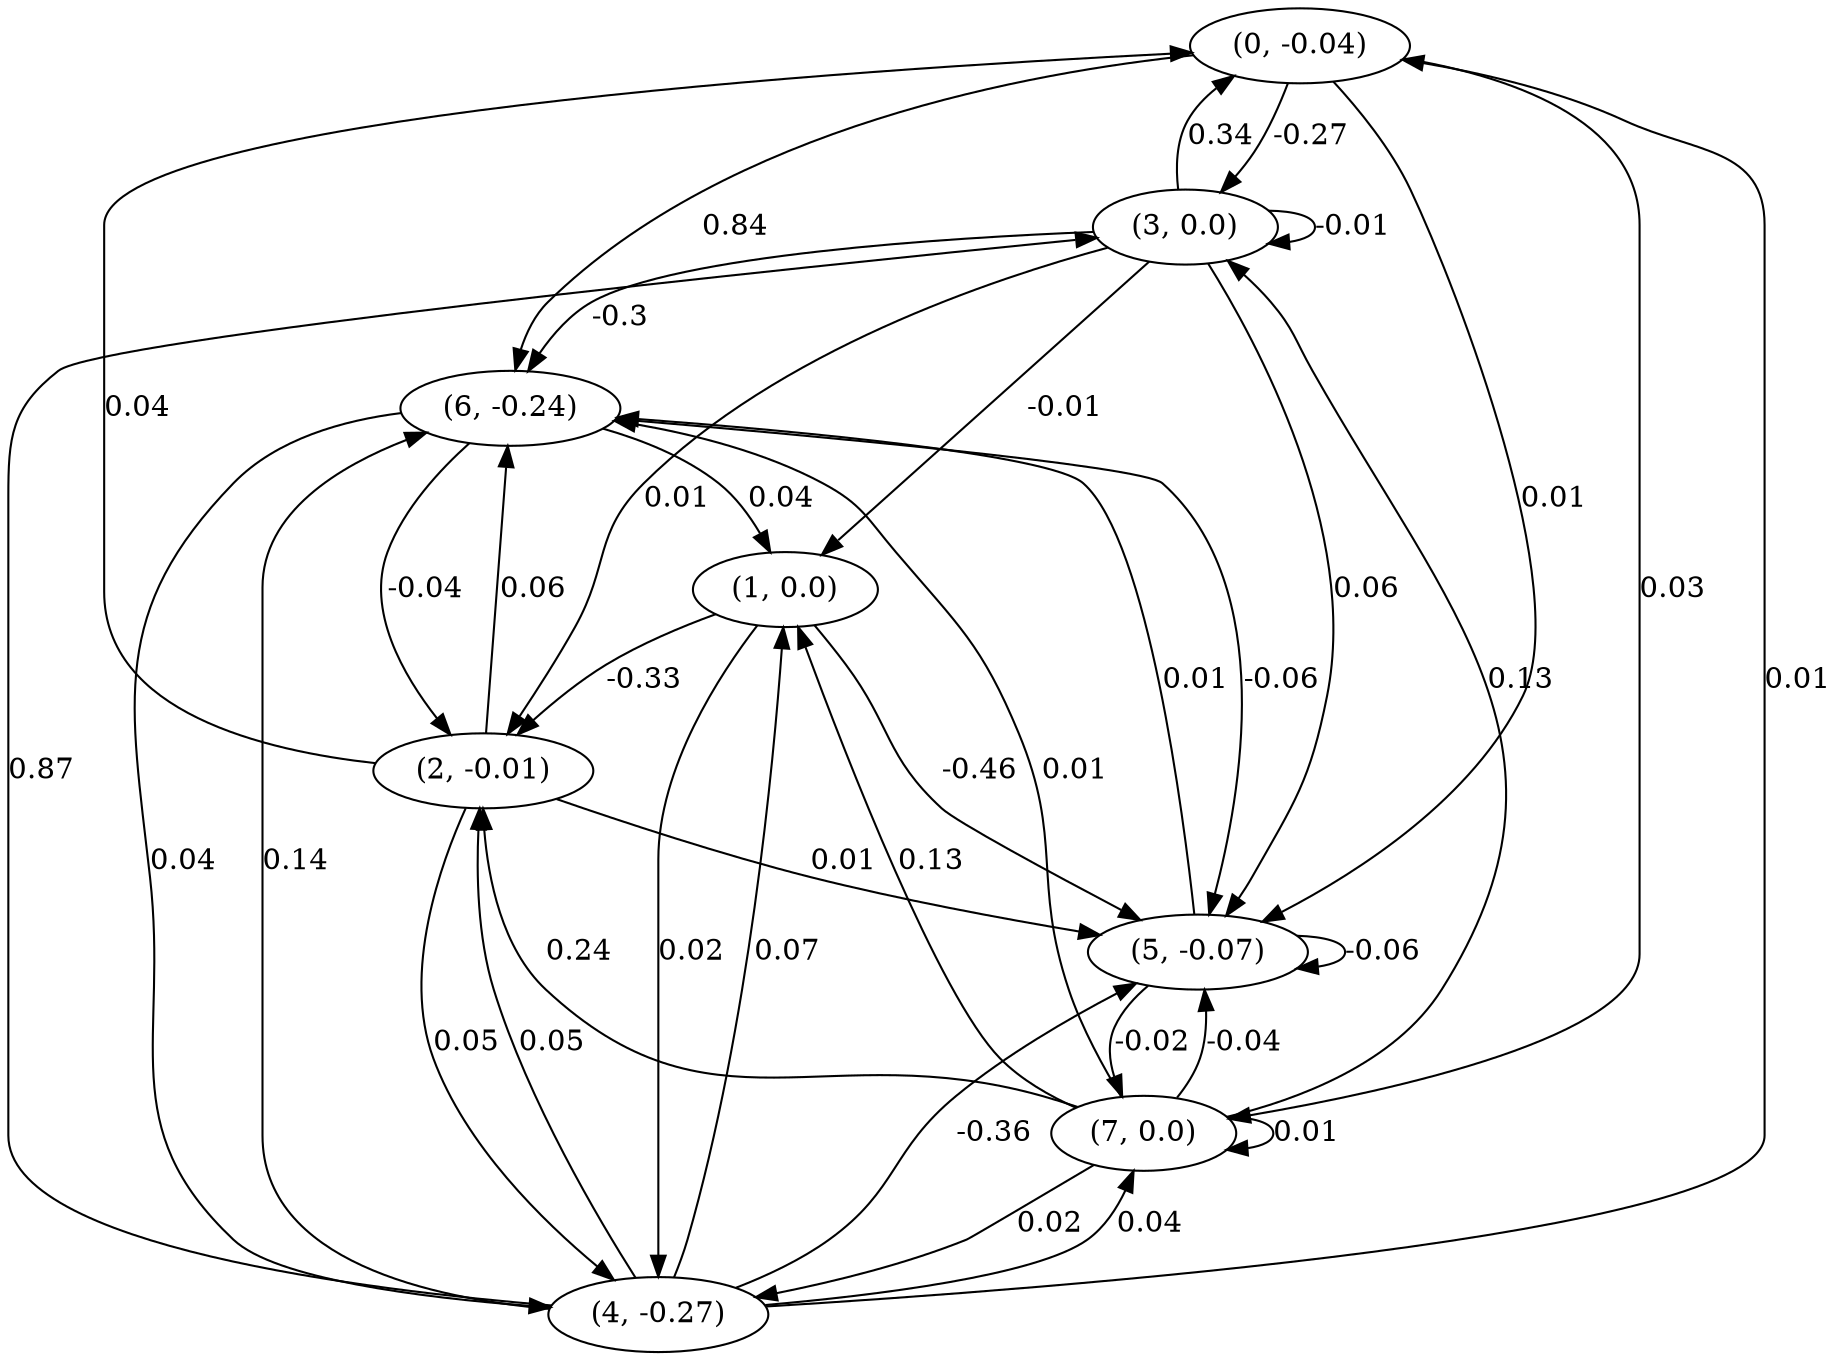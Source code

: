 digraph {
    0 [ label = "(0, -0.04)" ]
    1 [ label = "(1, 0.0)" ]
    2 [ label = "(2, -0.01)" ]
    3 [ label = "(3, 0.0)" ]
    4 [ label = "(4, -0.27)" ]
    5 [ label = "(5, -0.07)" ]
    6 [ label = "(6, -0.24)" ]
    7 [ label = "(7, 0.0)" ]
    3 -> 3 [ label = "-0.01" ]
    5 -> 5 [ label = "-0.06" ]
    7 -> 7 [ label = "0.01" ]
    2 -> 0 [ label = "0.04" ]
    3 -> 0 [ label = "0.34" ]
    4 -> 0 [ label = "0.01" ]
    3 -> 1 [ label = "-0.01" ]
    4 -> 1 [ label = "0.07" ]
    6 -> 1 [ label = "0.04" ]
    7 -> 1 [ label = "0.13" ]
    1 -> 2 [ label = "-0.33" ]
    3 -> 2 [ label = "0.01" ]
    4 -> 2 [ label = "0.05" ]
    6 -> 2 [ label = "-0.04" ]
    7 -> 2 [ label = "0.24" ]
    0 -> 3 [ label = "-0.27" ]
    4 -> 3 [ label = "0.87" ]
    7 -> 3 [ label = "0.13" ]
    1 -> 4 [ label = "0.02" ]
    2 -> 4 [ label = "0.05" ]
    6 -> 4 [ label = "0.04" ]
    7 -> 4 [ label = "0.02" ]
    0 -> 5 [ label = "0.01" ]
    1 -> 5 [ label = "-0.46" ]
    2 -> 5 [ label = "0.01" ]
    3 -> 5 [ label = "0.06" ]
    4 -> 5 [ label = "-0.36" ]
    6 -> 5 [ label = "-0.06" ]
    7 -> 5 [ label = "-0.04" ]
    0 -> 6 [ label = "0.84" ]
    2 -> 6 [ label = "0.06" ]
    3 -> 6 [ label = "-0.3" ]
    4 -> 6 [ label = "0.14" ]
    5 -> 6 [ label = "0.01" ]
    7 -> 6 [ label = "0.01" ]
    0 -> 7 [ label = "0.03" ]
    4 -> 7 [ label = "0.04" ]
    5 -> 7 [ label = "-0.02" ]
}


